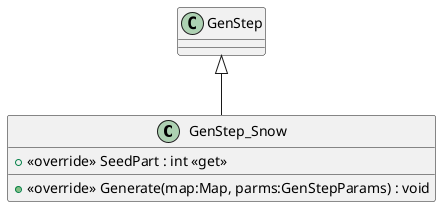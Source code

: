 @startuml
class GenStep_Snow {
    + <<override>> SeedPart : int <<get>>
    + <<override>> Generate(map:Map, parms:GenStepParams) : void
}
GenStep <|-- GenStep_Snow
@enduml
